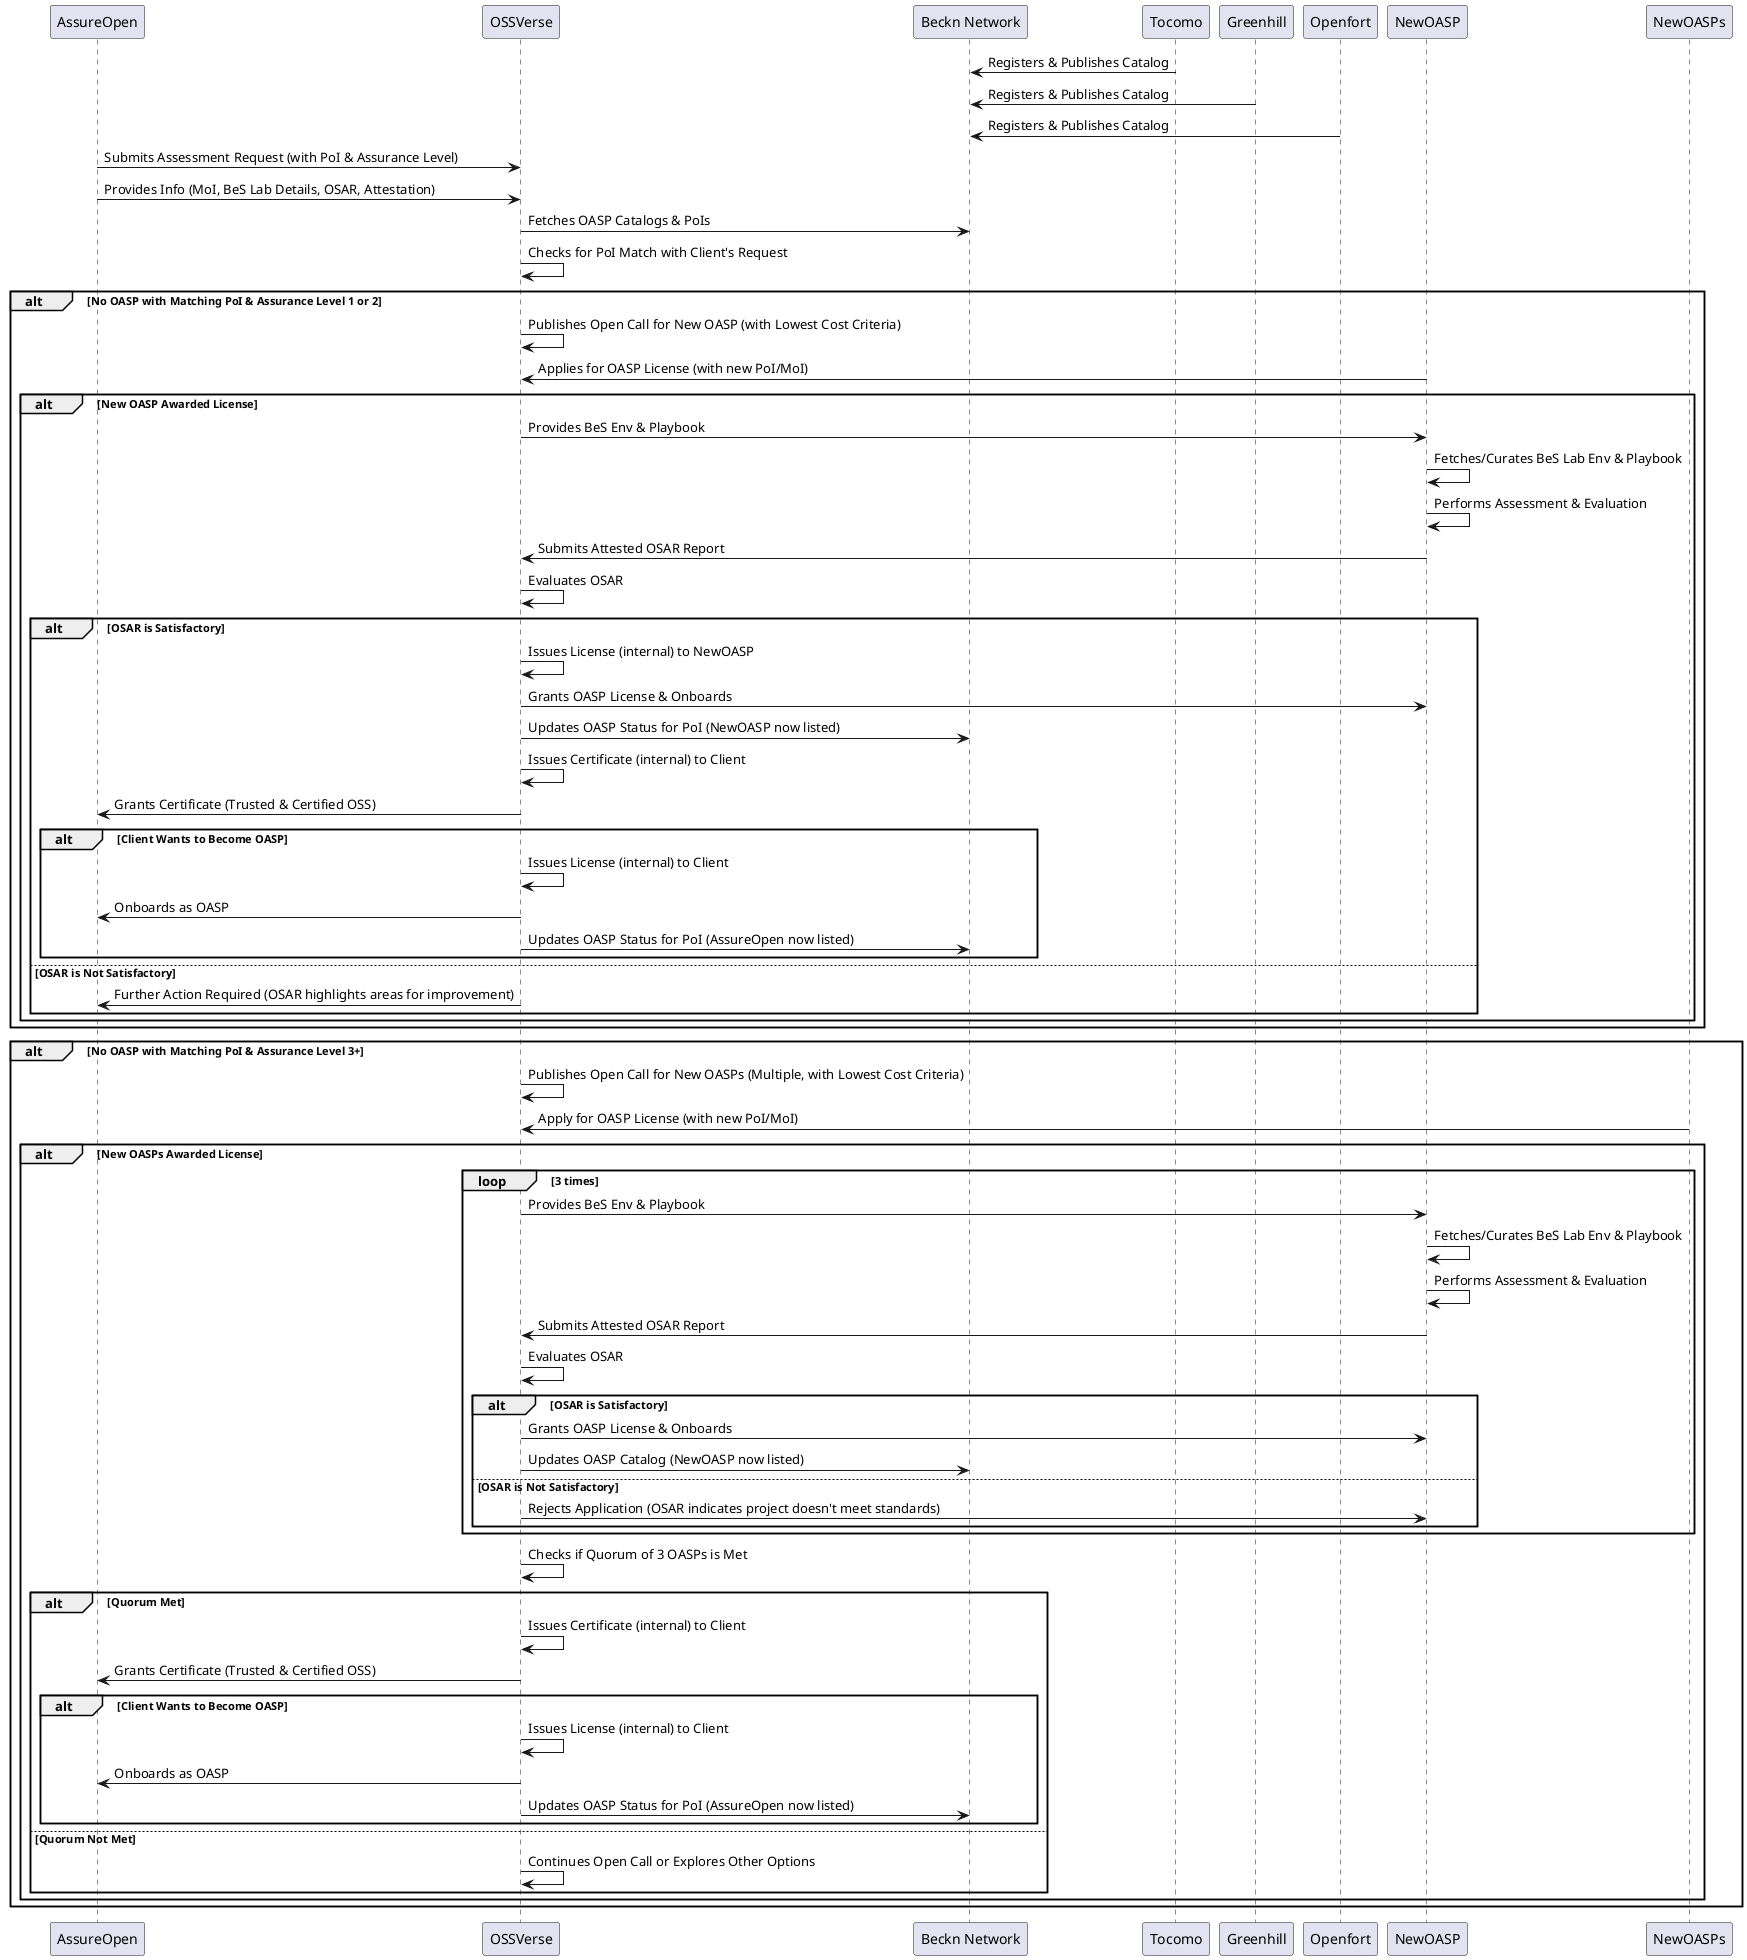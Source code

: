 @startuml
participant "AssureOpen" as Client
participant OSSVerse 
participant "Beckn Network" as Beckn
participant Tocomo
participant Greenhill
participant Openfort

Tocomo -> Beckn: Registers & Publishes Catalog
Greenhill -> Beckn: Registers & Publishes Catalog
Openfort -> Beckn: Registers & Publishes Catalog

Client -> OSSVerse: Submits Assessment Request (with PoI & Assurance Level)
Client -> OSSVerse: Provides Info (MoI, BeS Lab Details, OSAR, Attestation)
OSSVerse -> Beckn: Fetches OASP Catalogs & PoIs
OSSVerse -> OSSVerse: Checks for PoI Match with Client's Request

alt No OASP with Matching PoI & Assurance Level 1 or 2
    OSSVerse -> OSSVerse: Publishes Open Call for New OASP (with Lowest Cost Criteria)
    NewOASP -> OSSVerse: Applies for OASP License (with new PoI/MoI)

    alt New OASP Awarded License
        OSSVerse -> NewOASP: Provides BeS Env & Playbook
        NewOASP -> NewOASP: Fetches/Curates BeS Lab Env & Playbook
        NewOASP -> NewOASP: Performs Assessment & Evaluation
        NewOASP -> OSSVerse: Submits Attested OSAR Report
        OSSVerse -> OSSVerse: Evaluates OSAR
        alt OSAR is Satisfactory
            OSSVerse -> OSSVerse: Issues License (internal) to NewOASP
            OSSVerse -> NewOASP: Grants OASP License & Onboards
            OSSVerse -> Beckn: Updates OASP Status for PoI (NewOASP now listed)
            OSSVerse -> OSSVerse: Issues Certificate (internal) to Client
            OSSVerse -> Client: Grants Certificate (Trusted & Certified OSS)
            alt Client Wants to Become OASP
                OSSVerse -> OSSVerse: Issues License (internal) to Client
                OSSVerse -> Client: Onboards as OASP
                OSSVerse -> Beckn: Updates OASP Status for PoI (AssureOpen now listed)
            end 
        else OSAR is Not Satisfactory
            OSSVerse -> Client: Further Action Required (OSAR highlights areas for improvement)
        end
    end
end

alt No OASP with Matching PoI & Assurance Level 3+
    OSSVerse -> OSSVerse: Publishes Open Call for New OASPs (Multiple, with Lowest Cost Criteria)
    NewOASPs -> OSSVerse: Apply for OASP License (with new PoI/MoI)

    alt New OASPs Awarded License
        loop 3 times
            OSSVerse -> NewOASP: Provides BeS Env & Playbook
            NewOASP -> NewOASP: Fetches/Curates BeS Lab Env & Playbook
            NewOASP -> NewOASP: Performs Assessment & Evaluation
            NewOASP -> OSSVerse: Submits Attested OSAR Report
            OSSVerse -> OSSVerse: Evaluates OSAR
            alt OSAR is Satisfactory
                OSSVerse -> NewOASP: Grants OASP License & Onboards
                OSSVerse -> Beckn: Updates OASP Catalog (NewOASP now listed)
            else OSAR is Not Satisfactory
                OSSVerse -> NewOASP: Rejects Application (OSAR indicates project doesn't meet standards)
            end
        end

        OSSVerse -> OSSVerse: Checks if Quorum of 3 OASPs is Met

        alt Quorum Met
            OSSVerse -> OSSVerse: Issues Certificate (internal) to Client
            OSSVerse -> Client: Grants Certificate (Trusted & Certified OSS) 
            alt Client Wants to Become OASP
                OSSVerse -> OSSVerse: Issues License (internal) to Client
                OSSVerse -> Client: Onboards as OASP
                OSSVerse -> Beckn: Updates OASP Status for PoI (AssureOpen now listed)
            end
        else Quorum Not Met
            OSSVerse -> OSSVerse: Continues Open Call or Explores Other Options
        end
    end
end
@enduml